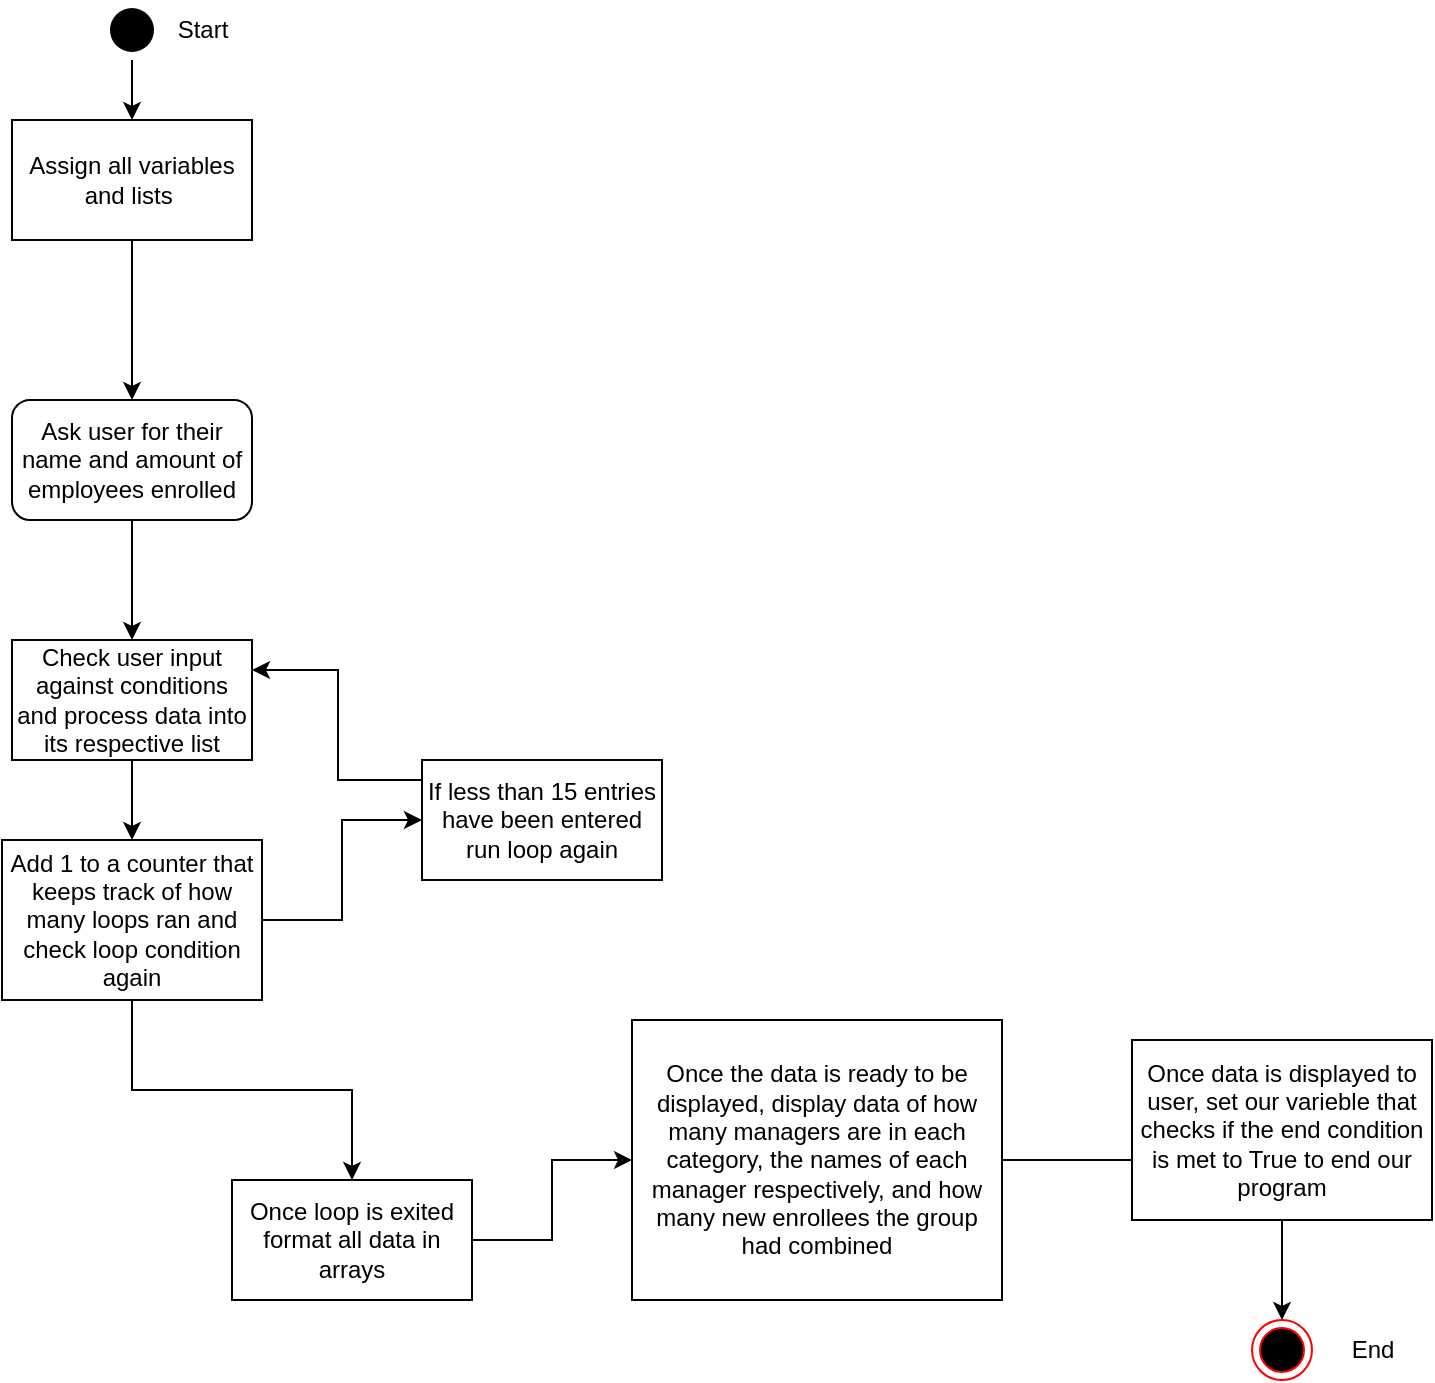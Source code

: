 <mxfile version="24.0.1" type="github">
  <diagram name="Page-1" id="YdxWpG3p8DBFg0M9ia0t">
    <mxGraphModel dx="1434" dy="738" grid="1" gridSize="10" guides="1" tooltips="1" connect="1" arrows="1" fold="1" page="1" pageScale="1" pageWidth="850" pageHeight="1100" math="0" shadow="0">
      <root>
        <mxCell id="0" />
        <mxCell id="1" parent="0" />
        <mxCell id="Gnz5uVe1Dqk4FEAsD5uo-5" style="edgeStyle=orthogonalEdgeStyle;rounded=0;orthogonalLoop=1;jettySize=auto;html=1;" edge="1" parent="1" source="Gnz5uVe1Dqk4FEAsD5uo-1" target="Gnz5uVe1Dqk4FEAsD5uo-4">
          <mxGeometry relative="1" as="geometry" />
        </mxCell>
        <mxCell id="Gnz5uVe1Dqk4FEAsD5uo-1" value="Assign all variables and lists&amp;nbsp;" style="rounded=0;whiteSpace=wrap;html=1;" vertex="1" parent="1">
          <mxGeometry x="100" y="70" width="120" height="60" as="geometry" />
        </mxCell>
        <mxCell id="Gnz5uVe1Dqk4FEAsD5uo-3" style="edgeStyle=orthogonalEdgeStyle;rounded=0;orthogonalLoop=1;jettySize=auto;html=1;" edge="1" parent="1" source="Gnz5uVe1Dqk4FEAsD5uo-2" target="Gnz5uVe1Dqk4FEAsD5uo-1">
          <mxGeometry relative="1" as="geometry" />
        </mxCell>
        <mxCell id="Gnz5uVe1Dqk4FEAsD5uo-2" value="" style="ellipse;html=1;shape=endState;fillColor=#000000;strokeColor=none;" vertex="1" parent="1">
          <mxGeometry x="145" y="10" width="30" height="30" as="geometry" />
        </mxCell>
        <mxCell id="Gnz5uVe1Dqk4FEAsD5uo-7" style="edgeStyle=orthogonalEdgeStyle;rounded=0;orthogonalLoop=1;jettySize=auto;html=1;" edge="1" parent="1" source="Gnz5uVe1Dqk4FEAsD5uo-4" target="Gnz5uVe1Dqk4FEAsD5uo-6">
          <mxGeometry relative="1" as="geometry" />
        </mxCell>
        <mxCell id="Gnz5uVe1Dqk4FEAsD5uo-4" value="Ask user for their name and amount of employees enrolled" style="rounded=1;whiteSpace=wrap;html=1;" vertex="1" parent="1">
          <mxGeometry x="100" y="210" width="120" height="60" as="geometry" />
        </mxCell>
        <mxCell id="Gnz5uVe1Dqk4FEAsD5uo-9" style="edgeStyle=orthogonalEdgeStyle;rounded=0;orthogonalLoop=1;jettySize=auto;html=1;entryX=0.5;entryY=0;entryDx=0;entryDy=0;" edge="1" parent="1" source="Gnz5uVe1Dqk4FEAsD5uo-6" target="Gnz5uVe1Dqk4FEAsD5uo-8">
          <mxGeometry relative="1" as="geometry" />
        </mxCell>
        <mxCell id="Gnz5uVe1Dqk4FEAsD5uo-6" value="Check user input against conditions and process data into its respective list" style="rounded=0;whiteSpace=wrap;html=1;" vertex="1" parent="1">
          <mxGeometry x="100" y="330" width="120" height="60" as="geometry" />
        </mxCell>
        <mxCell id="Gnz5uVe1Dqk4FEAsD5uo-11" value="" style="edgeStyle=orthogonalEdgeStyle;rounded=0;orthogonalLoop=1;jettySize=auto;html=1;" edge="1" parent="1" source="Gnz5uVe1Dqk4FEAsD5uo-8" target="Gnz5uVe1Dqk4FEAsD5uo-10">
          <mxGeometry relative="1" as="geometry" />
        </mxCell>
        <mxCell id="Gnz5uVe1Dqk4FEAsD5uo-14" style="edgeStyle=orthogonalEdgeStyle;rounded=0;orthogonalLoop=1;jettySize=auto;html=1;" edge="1" parent="1" source="Gnz5uVe1Dqk4FEAsD5uo-8" target="Gnz5uVe1Dqk4FEAsD5uo-13">
          <mxGeometry relative="1" as="geometry" />
        </mxCell>
        <mxCell id="Gnz5uVe1Dqk4FEAsD5uo-8" value="Add 1 to a counter that keeps track of how many loops ran and check loop condition again" style="rounded=0;whiteSpace=wrap;html=1;" vertex="1" parent="1">
          <mxGeometry x="95" y="430" width="130" height="80" as="geometry" />
        </mxCell>
        <mxCell id="Gnz5uVe1Dqk4FEAsD5uo-12" style="edgeStyle=orthogonalEdgeStyle;rounded=0;orthogonalLoop=1;jettySize=auto;html=1;entryX=1;entryY=0.25;entryDx=0;entryDy=0;" edge="1" parent="1" source="Gnz5uVe1Dqk4FEAsD5uo-10" target="Gnz5uVe1Dqk4FEAsD5uo-6">
          <mxGeometry relative="1" as="geometry">
            <Array as="points">
              <mxPoint x="263" y="400" />
              <mxPoint x="263" y="345" />
            </Array>
          </mxGeometry>
        </mxCell>
        <mxCell id="Gnz5uVe1Dqk4FEAsD5uo-10" value="If less than 15 entries have been entered run loop again" style="whiteSpace=wrap;html=1;rounded=0;" vertex="1" parent="1">
          <mxGeometry x="305" y="390" width="120" height="60" as="geometry" />
        </mxCell>
        <mxCell id="Gnz5uVe1Dqk4FEAsD5uo-16" style="edgeStyle=orthogonalEdgeStyle;rounded=0;orthogonalLoop=1;jettySize=auto;html=1;entryX=0;entryY=0.5;entryDx=0;entryDy=0;" edge="1" parent="1" source="Gnz5uVe1Dqk4FEAsD5uo-13" target="Gnz5uVe1Dqk4FEAsD5uo-15">
          <mxGeometry relative="1" as="geometry" />
        </mxCell>
        <mxCell id="Gnz5uVe1Dqk4FEAsD5uo-13" value="Once loop is exited format all data in arrays" style="rounded=0;whiteSpace=wrap;html=1;" vertex="1" parent="1">
          <mxGeometry x="210" y="600" width="120" height="60" as="geometry" />
        </mxCell>
        <mxCell id="Gnz5uVe1Dqk4FEAsD5uo-17" style="edgeStyle=orthogonalEdgeStyle;rounded=0;orthogonalLoop=1;jettySize=auto;html=1;" edge="1" parent="1" source="Gnz5uVe1Dqk4FEAsD5uo-15">
          <mxGeometry relative="1" as="geometry">
            <mxPoint x="690" y="590" as="targetPoint" />
          </mxGeometry>
        </mxCell>
        <mxCell id="Gnz5uVe1Dqk4FEAsD5uo-15" value="Once the data is ready to be displayed, display data of how many managers are in each category, the names of each manager respectively, and how many new enrollees the group had combined" style="rounded=0;whiteSpace=wrap;html=1;" vertex="1" parent="1">
          <mxGeometry x="410" y="520" width="185" height="140" as="geometry" />
        </mxCell>
        <mxCell id="Gnz5uVe1Dqk4FEAsD5uo-20" style="edgeStyle=orthogonalEdgeStyle;rounded=0;orthogonalLoop=1;jettySize=auto;html=1;entryX=0.5;entryY=0;entryDx=0;entryDy=0;" edge="1" parent="1" source="Gnz5uVe1Dqk4FEAsD5uo-18" target="Gnz5uVe1Dqk4FEAsD5uo-19">
          <mxGeometry relative="1" as="geometry" />
        </mxCell>
        <mxCell id="Gnz5uVe1Dqk4FEAsD5uo-18" value="Once data is displayed to user, set our varieble that checks if the end condition is met to True to end our program" style="rounded=0;whiteSpace=wrap;html=1;" vertex="1" parent="1">
          <mxGeometry x="660" y="530" width="150" height="90" as="geometry" />
        </mxCell>
        <mxCell id="Gnz5uVe1Dqk4FEAsD5uo-19" value="" style="ellipse;html=1;shape=endState;fillColor=#000000;strokeColor=#ff0000;" vertex="1" parent="1">
          <mxGeometry x="720" y="670" width="30" height="30" as="geometry" />
        </mxCell>
        <mxCell id="Gnz5uVe1Dqk4FEAsD5uo-21" value="End" style="text;html=1;align=center;verticalAlign=middle;resizable=0;points=[];autosize=1;strokeColor=none;fillColor=none;" vertex="1" parent="1">
          <mxGeometry x="760" y="670" width="40" height="30" as="geometry" />
        </mxCell>
        <mxCell id="Gnz5uVe1Dqk4FEAsD5uo-22" value="Start" style="text;html=1;align=center;verticalAlign=middle;resizable=0;points=[];autosize=1;strokeColor=none;fillColor=none;" vertex="1" parent="1">
          <mxGeometry x="170" y="10" width="50" height="30" as="geometry" />
        </mxCell>
      </root>
    </mxGraphModel>
  </diagram>
</mxfile>
